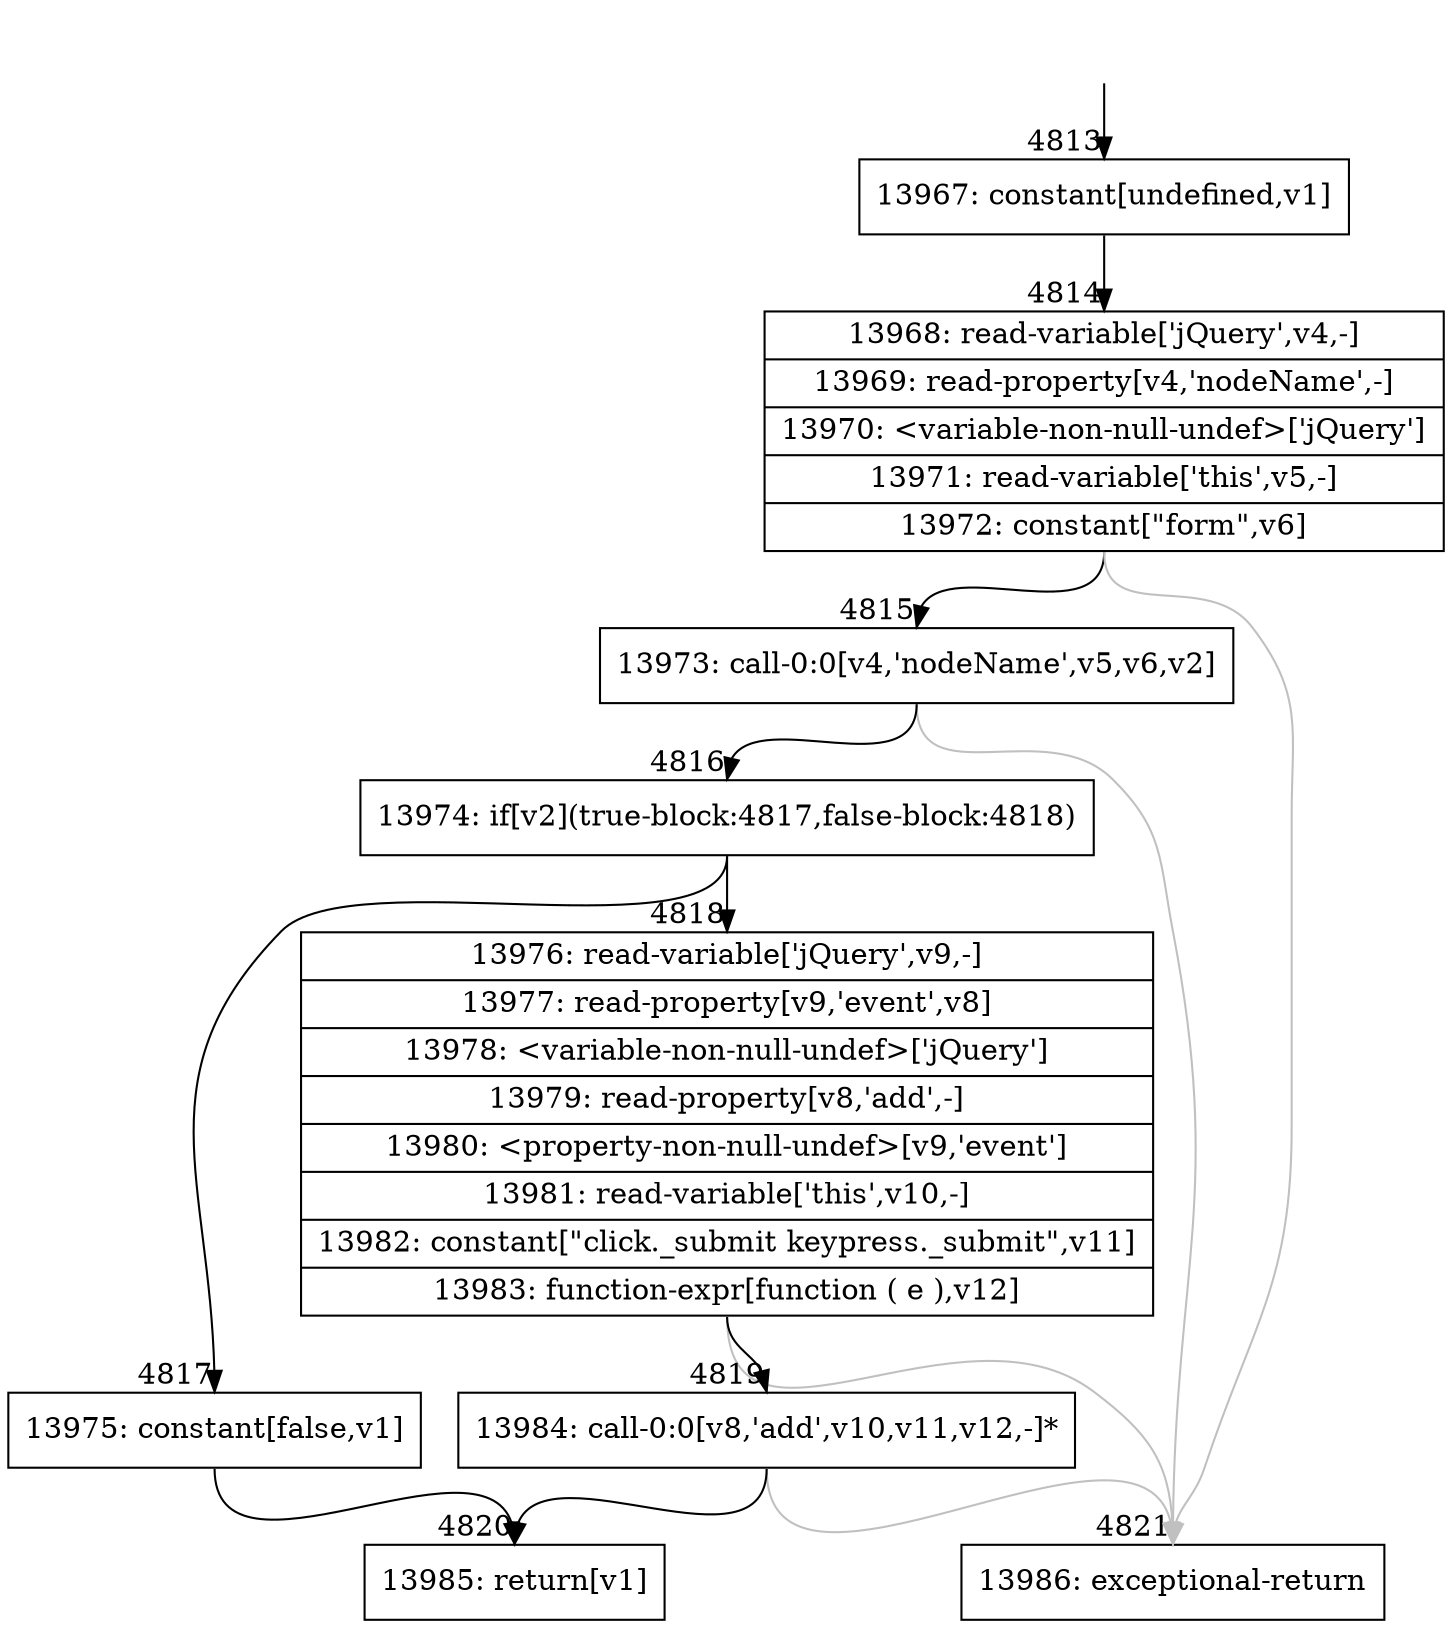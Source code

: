 digraph {
rankdir="TD"
BB_entry299[shape=none,label=""];
BB_entry299 -> BB4813 [tailport=s, headport=n, headlabel="    4813"]
BB4813 [shape=record label="{13967: constant[undefined,v1]}" ] 
BB4813 -> BB4814 [tailport=s, headport=n, headlabel="      4814"]
BB4814 [shape=record label="{13968: read-variable['jQuery',v4,-]|13969: read-property[v4,'nodeName',-]|13970: \<variable-non-null-undef\>['jQuery']|13971: read-variable['this',v5,-]|13972: constant[\"form\",v6]}" ] 
BB4814 -> BB4815 [tailport=s, headport=n, headlabel="      4815"]
BB4814 -> BB4821 [tailport=s, headport=n, color=gray, headlabel="      4821"]
BB4815 [shape=record label="{13973: call-0:0[v4,'nodeName',v5,v6,v2]}" ] 
BB4815 -> BB4816 [tailport=s, headport=n, headlabel="      4816"]
BB4815 -> BB4821 [tailport=s, headport=n, color=gray]
BB4816 [shape=record label="{13974: if[v2](true-block:4817,false-block:4818)}" ] 
BB4816 -> BB4817 [tailport=s, headport=n, headlabel="      4817"]
BB4816 -> BB4818 [tailport=s, headport=n, headlabel="      4818"]
BB4817 [shape=record label="{13975: constant[false,v1]}" ] 
BB4817 -> BB4820 [tailport=s, headport=n, headlabel="      4820"]
BB4818 [shape=record label="{13976: read-variable['jQuery',v9,-]|13977: read-property[v9,'event',v8]|13978: \<variable-non-null-undef\>['jQuery']|13979: read-property[v8,'add',-]|13980: \<property-non-null-undef\>[v9,'event']|13981: read-variable['this',v10,-]|13982: constant[\"click._submit keypress._submit\",v11]|13983: function-expr[function ( e ),v12]}" ] 
BB4818 -> BB4819 [tailport=s, headport=n, headlabel="      4819"]
BB4818 -> BB4821 [tailport=s, headport=n, color=gray]
BB4819 [shape=record label="{13984: call-0:0[v8,'add',v10,v11,v12,-]*}" ] 
BB4819 -> BB4820 [tailport=s, headport=n]
BB4819 -> BB4821 [tailport=s, headport=n, color=gray]
BB4820 [shape=record label="{13985: return[v1]}" ] 
BB4821 [shape=record label="{13986: exceptional-return}" ] 
}
